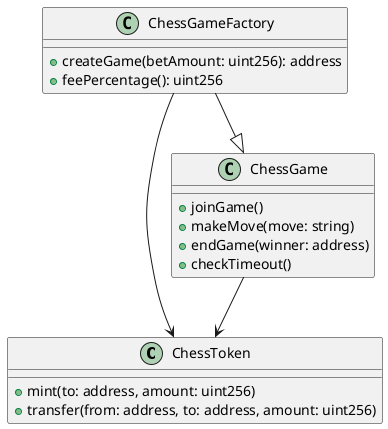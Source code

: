 @startuml

' 1 Contract Structure (Class Diagram)
class ChessToken {
  + mint(to: address, amount: uint256)
  + transfer(from: address, to: address, amount: uint256)
}

class ChessGameFactory {
  + createGame(betAmount: uint256): address
  + feePercentage(): uint256
}

class ChessGame {
  + joinGame()
  + makeMove(move: string)
  + endGame(winner: address)
  + checkTimeout()
}

ChessGameFactory --|> ChessGame
ChessGameFactory --> ChessToken
ChessGame --> ChessToken

@enduml


@startuml

' 2 Game Flow (Sequence Diagram)
participant Player1
participant ChessGameFactory
participant ChessGame
participant Player2

Player1 -> ChessGameFactory: createGame(betAmount)
ChessGameFactory -> ChessGame: Deploy new ChessGame Contract
Player2 -> ChessGame: joinGame()
Player1 -> ChessGame: makeMove("e2e4")
Player2 -> ChessGame: makeMove("e7e5")
...
ChessGame -> ChessGame: checkmate detected
ChessGame -> Player1: emit GameOver event

@enduml


@startuml

' 3 Factory Deployment & Interaction (Component Diagram)
node "Ethereum Network" {
  [ChessGameFactory] --> [ChessGame]
  [ChessGame] --> [ChessToken]
  [Player1] --> [ChessGameFactory]: createGame()
  [Player2] --> [ChessGame]: joinGame()
}

@enduml
